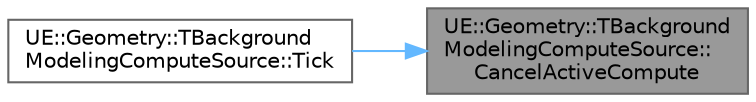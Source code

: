 digraph "UE::Geometry::TBackgroundModelingComputeSource::CancelActiveCompute"
{
 // INTERACTIVE_SVG=YES
 // LATEX_PDF_SIZE
  bgcolor="transparent";
  edge [fontname=Helvetica,fontsize=10,labelfontname=Helvetica,labelfontsize=10];
  node [fontname=Helvetica,fontsize=10,shape=box,height=0.2,width=0.4];
  rankdir="RL";
  Node1 [id="Node000001",label="UE::Geometry::TBackground\lModelingComputeSource::\lCancelActiveCompute",height=0.2,width=0.4,color="gray40", fillcolor="grey60", style="filled", fontcolor="black",tooltip="Cancel the active computation immediately and do not start a new one."];
  Node1 -> Node2 [id="edge1_Node000001_Node000002",dir="back",color="steelblue1",style="solid",tooltip=" "];
  Node2 [id="Node000002",label="UE::Geometry::TBackground\lModelingComputeSource::Tick",height=0.2,width=0.4,color="grey40", fillcolor="white", style="filled",URL="$d4/dbc/classUE_1_1Geometry_1_1TBackgroundModelingComputeSource.html#a67d50ffd8ad7c6c31e6ae71de8beffc9",tooltip="Tick the active computation."];
}
